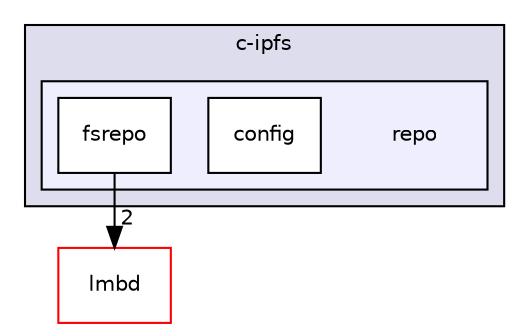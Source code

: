 digraph "prerequisites/c-ipfs/repo" {
  compound=true
  node [ fontsize="10", fontname="Helvetica"];
  edge [ labelfontsize="10", labelfontname="Helvetica"];
  subgraph clusterdir_710942753667abff5e940805c2388c41 {
    graph [ bgcolor="#ddddee", pencolor="black", label="c-ipfs" fontname="Helvetica", fontsize="10", URL="dir_710942753667abff5e940805c2388c41.html"]
  subgraph clusterdir_6a13db8f4bea91a2c4293b20528b1d60 {
    graph [ bgcolor="#eeeeff", pencolor="black", label="" URL="dir_6a13db8f4bea91a2c4293b20528b1d60.html"];
    dir_6a13db8f4bea91a2c4293b20528b1d60 [shape=plaintext label="repo"];
    dir_651c5a8caaad483fe259b34c37a88a7c [shape=box label="config" color="black" fillcolor="white" style="filled" URL="dir_651c5a8caaad483fe259b34c37a88a7c.html"];
    dir_81b45f46fd69922079c35ec0b50319c6 [shape=box label="fsrepo" color="black" fillcolor="white" style="filled" URL="dir_81b45f46fd69922079c35ec0b50319c6.html"];
  }
  }
  dir_8be01a3804ca0ad9f3bc9f8a64e2041f [shape=box label="lmbd" fillcolor="white" style="filled" color="red" URL="dir_8be01a3804ca0ad9f3bc9f8a64e2041f.html"];
  dir_81b45f46fd69922079c35ec0b50319c6->dir_8be01a3804ca0ad9f3bc9f8a64e2041f [headlabel="2", labeldistance=1.5 headhref="dir_000357_000350.html"];
}
